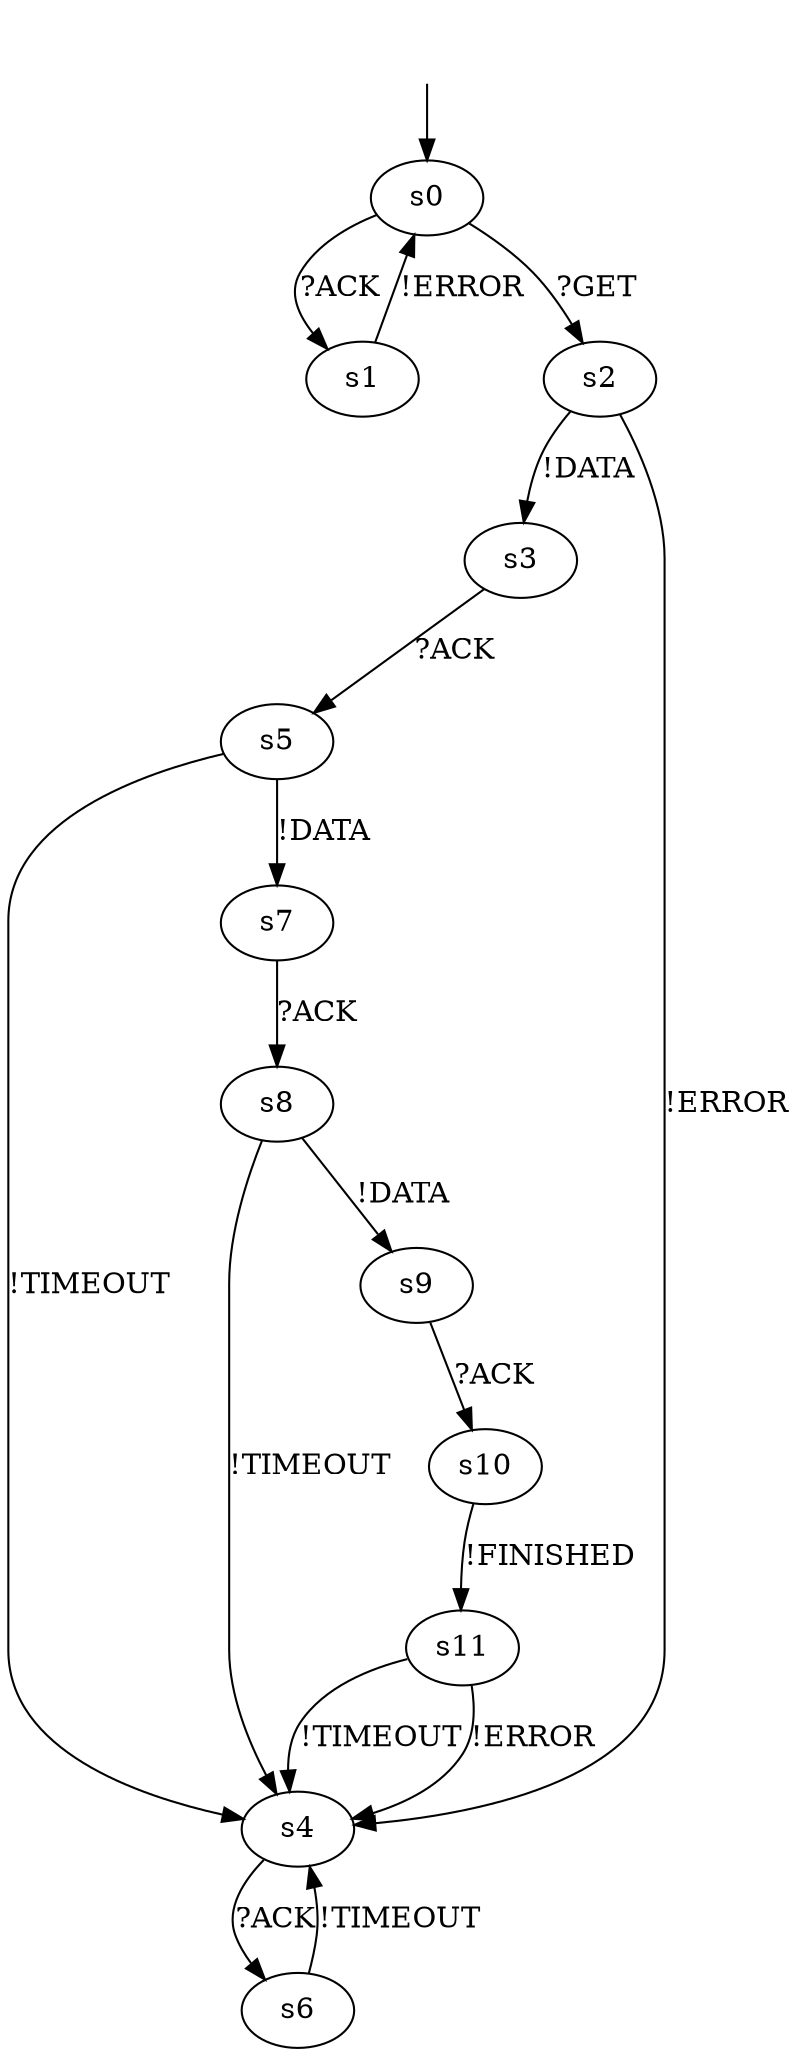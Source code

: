 digraph learnedModel {
s0 [label=s0];
s1 [label=s1];
s2 [label=s2];
s3 [label=s3];
s4 [label=s4];
s5 [label=s5];
s6 [label=s6];
s7 [label=s7];
s8 [label=s8];
s9 [label=s9];
s10 [label=s10];
s11 [label=s11];

s0 -> s1  [label="?ACK"];
s0 -> s2  [label="?GET"];

s1 -> s0  [label="!ERROR"];

s2 -> s3  [label="!DATA"];
s2 -> s4  [label="!ERROR"];

s3 -> s5  [label="?ACK"];

s4 -> s6  [label="?ACK"];

s5 -> s7  [label="!DATA"];
s5 -> s4  [label="!TIMEOUT"];

s6 -> s4  [label="!TIMEOUT"];

s7 -> s8  [label="?ACK"];

s8 -> s9  [label="!DATA"];
s8 -> s4  [label="!TIMEOUT"];


s9 -> s10  [label="?ACK"];

s10 -> s11  [label="!FINISHED"];

s11 -> s4  [label="!TIMEOUT"];
s11 -> s4  [label="!ERROR"];

__start0 [label="", shape=none];
__start0 -> s0  [label=""];
}
